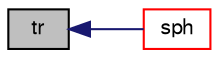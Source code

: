 digraph "tr"
{
  bgcolor="transparent";
  edge [fontname="FreeSans",fontsize="10",labelfontname="FreeSans",labelfontsize="10"];
  node [fontname="FreeSans",fontsize="10",shape=record];
  rankdir="LR";
  Node116273 [label="tr",height=0.2,width=0.4,color="black", fillcolor="grey75", style="filled", fontcolor="black"];
  Node116273 -> Node116274 [dir="back",color="midnightblue",fontsize="10",style="solid",fontname="FreeSans"];
  Node116274 [label="sph",height=0.2,width=0.4,color="red",URL="$a21124.html#a4c231344f4746c48a3607f02e46a1a37",tooltip="Return the spherical part of a diagonal tensor. "];
}
